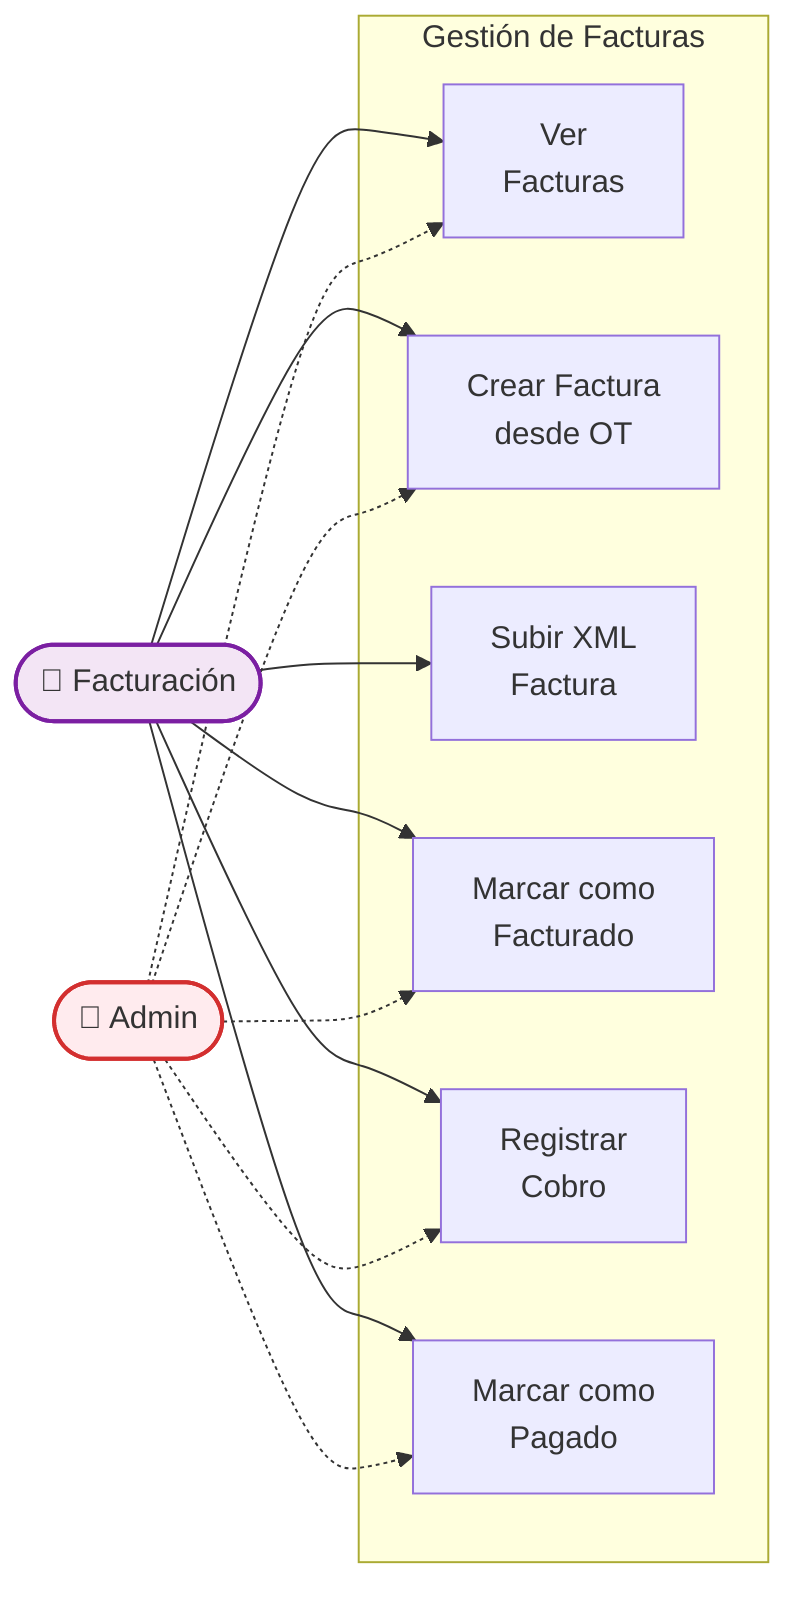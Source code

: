 ﻿graph LR
    Fact([👤 Facturación])
    Admin([👤 Admin])
    
    subgraph " Gestión de Facturas "
        UC1[Ver<br/>Facturas]
        UC2[Crear Factura<br/>desde OT]
        UC3[Subir XML<br/>Factura]
        UC4[Marcar como<br/>Facturado]
        UC5[Registrar<br/>Cobro]
        UC6[Marcar como<br/>Pagado]
    end
    
    Fact --> UC1
    Fact --> UC2
    Fact --> UC3
    Fact --> UC4
    Fact --> UC5
    Fact --> UC6
    
    Admin -.-> UC1
    Admin -.-> UC2
    Admin -.-> UC4
    Admin -.-> UC5
    Admin -.-> UC6
    
    style Fact fill:#f3e5f5,stroke:#7b1fa2,stroke-width:2px
    style Admin fill:#ffebee,stroke:#d32f2f,stroke-width:2px
